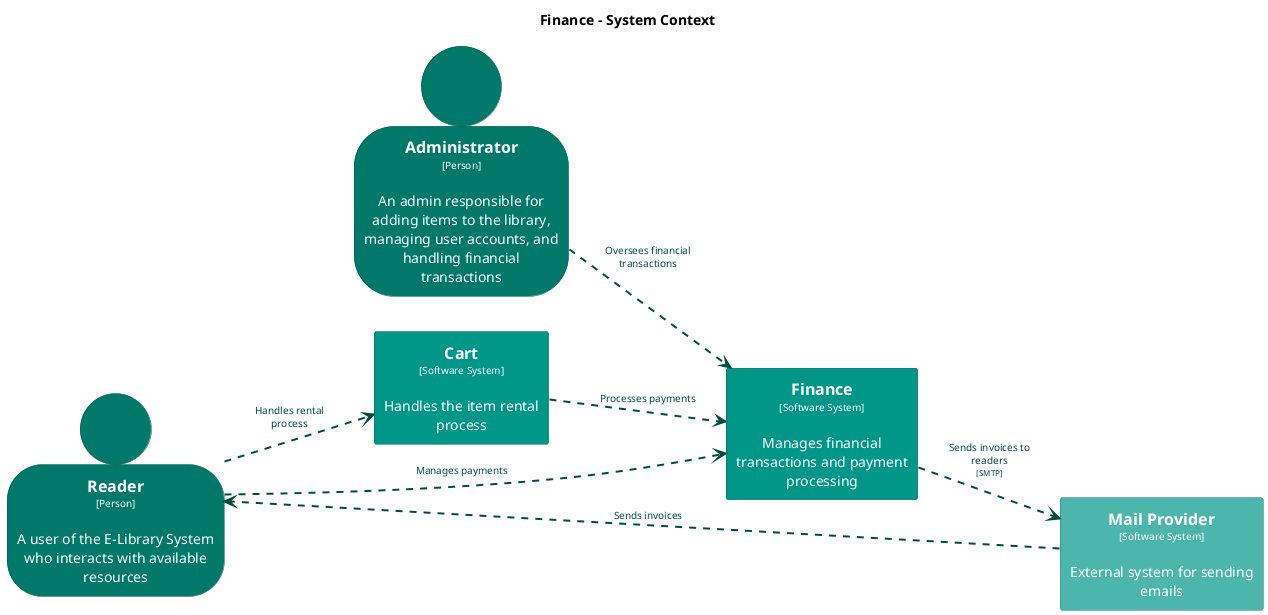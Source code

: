 @startuml
set separator none
title Finance - System Context

left to right direction

skinparam {
  arrowFontSize 10
  defaultTextAlignment center
  wrapWidth 200
  maxMessageSize 100
}

hide stereotype

skinparam person<<Administrator>> {
  BackgroundColor #00796b
  FontColor #ffffff
  BorderColor #00544a
  shadowing false
}
skinparam rectangle<<Cart>> {
  BackgroundColor #009688
  FontColor #ffffff
  BorderColor #00695f
  shadowing false
}
skinparam rectangle<<Finance>> {
  BackgroundColor #009688
  FontColor #ffffff
  BorderColor #00695f
  shadowing false
}
skinparam rectangle<<MailProvider>> {
  BackgroundColor #4db6ac
  FontColor #ffffff
  BorderColor #357f78
  shadowing false
}
skinparam person<<Reader>> {
  BackgroundColor #00796b
  FontColor #ffffff
  BorderColor #00544a
  shadowing false
}

person "==Reader\n<size:10>[Person]</size>\n\nA user of the E-Library System who interacts with available resources" <<Reader>> as Reader
rectangle "==Cart\n<size:10>[Software System]</size>\n\nHandles the item rental process" <<Cart>> as Cart
person "==Administrator\n<size:10>[Person]</size>\n\nAn admin responsible for adding items to the library, managing user accounts, and handling financial transactions" <<Administrator>> as Administrator
rectangle "==Finance\n<size:10>[Software System]</size>\n\nManages financial transactions and payment processing" <<Finance>> as Finance
rectangle "==Mail Provider\n<size:10>[Software System]</size>\n\nExternal system for sending emails" <<MailProvider>> as MailProvider

Reader .[#004d40,thickness=2].> Cart : "<color:#004d40>Handles rental process"
Reader .[#004d40,thickness=2].> Finance : "<color:#004d40>Manages payments"
Cart .[#004d40,thickness=2].> Finance : "<color:#004d40>Processes payments"
Administrator .[#004d40,thickness=2].> Finance : "<color:#004d40>Oversees financial transactions"
MailProvider .[#004d40,thickness=2].> Reader : "<color:#004d40>Sends invoices"
Finance .[#004d40,thickness=2].> MailProvider : "<color:#004d40>Sends invoices to readers\n<color:#004d40><size:8>[SMTP]</size>"
@enduml